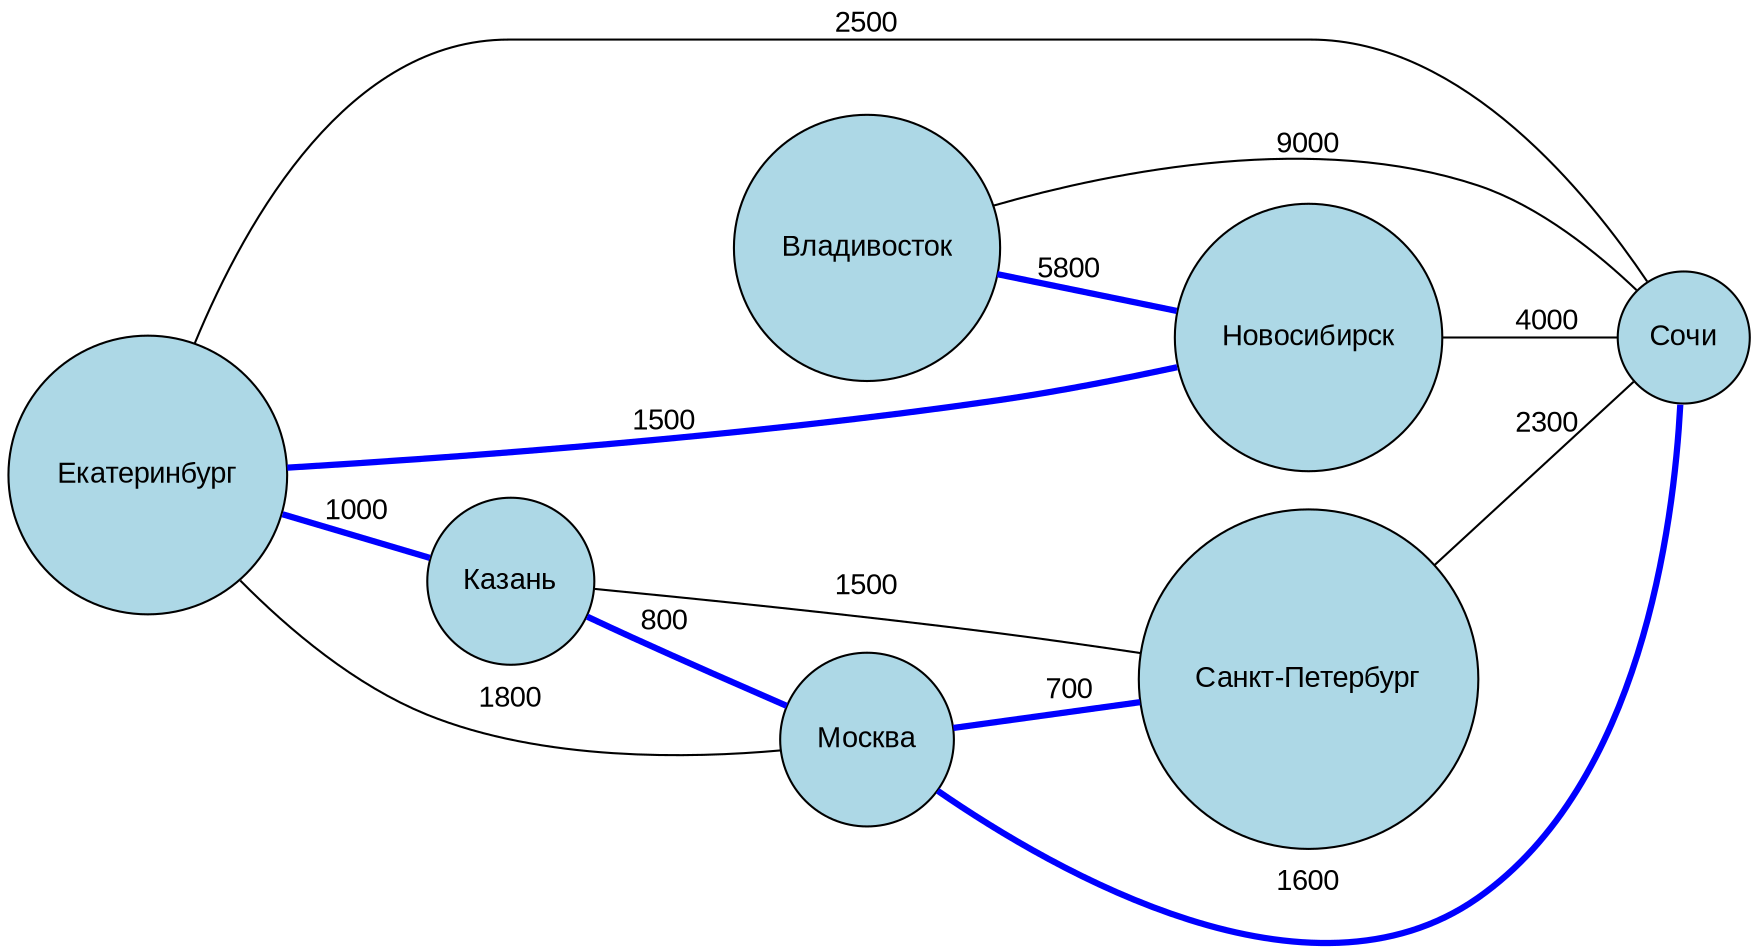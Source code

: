 graph G {
  // Graph settings
  graph [fontname="Arial", rankdir=LR];
  node [fontname="Arial", shape=circle, style=filled, fillcolor=lightblue];
  edge [fontname="Arial"];

  // Vertices
  "Владивосток";
  "Екатеринбург";
  "Казань";
  "Москва";
  "Новосибирск";
  "Санкт-Петербург";
  "Сочи";

  // Edges
  "Владивосток" -- "Новосибирск" [label="5800", color=blue, penwidth=3.0];
  "Владивосток" -- "Сочи" [label="9000"];
  "Екатеринбург" -- "Казань" [label="1000", color=blue, penwidth=3.0];
  "Екатеринбург" -- "Москва" [label="1800"];
  "Екатеринбург" -- "Новосибирск" [label="1500", color=blue, penwidth=3.0];
  "Екатеринбург" -- "Сочи" [label="2500"];
  "Казань" -- "Москва" [label="800", color=blue, penwidth=3.0];
  "Казань" -- "Санкт-Петербург" [label="1500"];
  "Москва" -- "Санкт-Петербург" [label="700", color=blue, penwidth=3.0];
  "Москва" -- "Сочи" [label="1600", color=blue, penwidth=3.0];
  "Новосибирск" -- "Сочи" [label="4000"];
  "Санкт-Петербург" -- "Сочи" [label="2300"];
}
